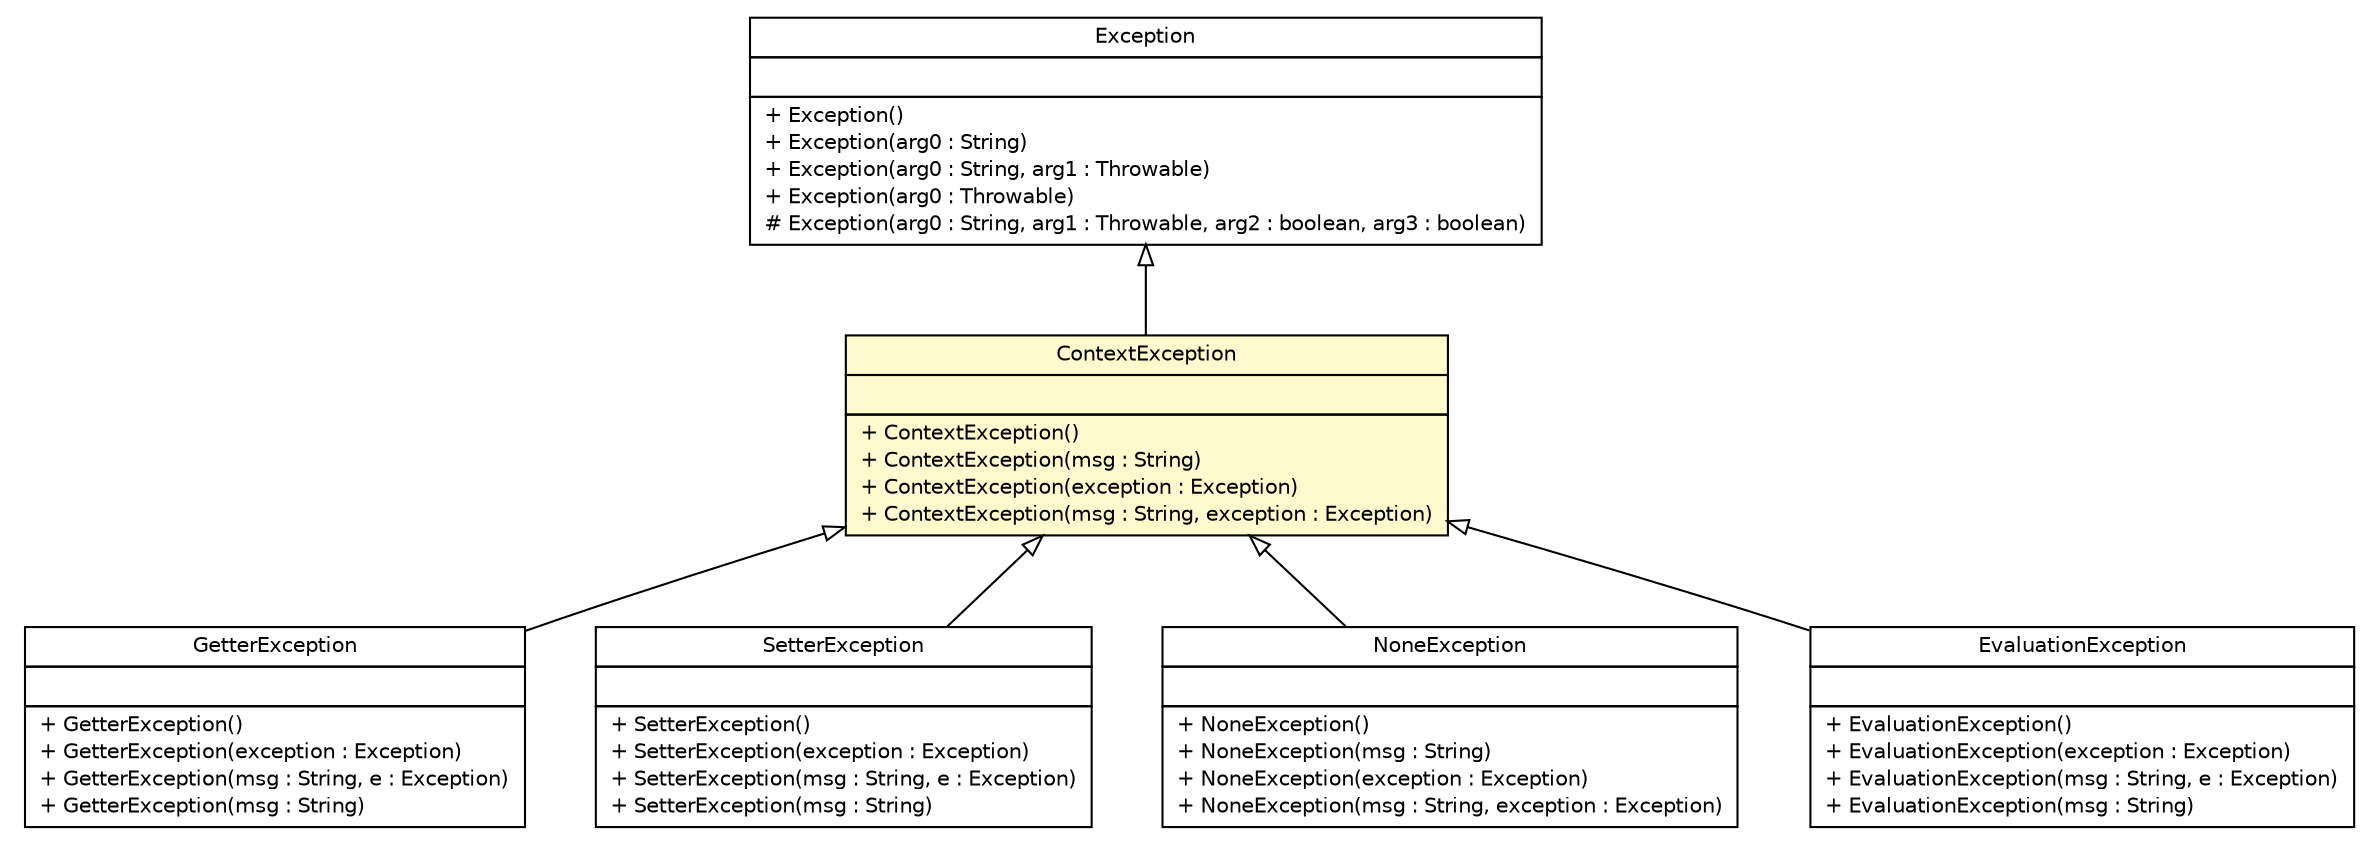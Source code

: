 #!/usr/local/bin/dot
#
# Class diagram 
# Generated by UMLGraph version R5_6 (http://www.umlgraph.org/)
#

digraph G {
	edge [fontname="Helvetica",fontsize=10,labelfontname="Helvetica",labelfontsize=10];
	node [fontname="Helvetica",fontsize=10,shape=plaintext];
	nodesep=0.25;
	ranksep=0.5;
	// sorcer.service.GetterException
	c178113 [label=<<table title="sorcer.service.GetterException" border="0" cellborder="1" cellspacing="0" cellpadding="2" port="p" href="./GetterException.html">
		<tr><td><table border="0" cellspacing="0" cellpadding="1">
<tr><td align="center" balign="center"> GetterException </td></tr>
		</table></td></tr>
		<tr><td><table border="0" cellspacing="0" cellpadding="1">
<tr><td align="left" balign="left">  </td></tr>
		</table></td></tr>
		<tr><td><table border="0" cellspacing="0" cellpadding="1">
<tr><td align="left" balign="left"> + GetterException() </td></tr>
<tr><td align="left" balign="left"> + GetterException(exception : Exception) </td></tr>
<tr><td align="left" balign="left"> + GetterException(msg : String, e : Exception) </td></tr>
<tr><td align="left" balign="left"> + GetterException(msg : String) </td></tr>
		</table></td></tr>
		</table>>, URL="./GetterException.html", fontname="Helvetica", fontcolor="black", fontsize=10.0];
	// sorcer.service.SetterException
	c178142 [label=<<table title="sorcer.service.SetterException" border="0" cellborder="1" cellspacing="0" cellpadding="2" port="p" href="./SetterException.html">
		<tr><td><table border="0" cellspacing="0" cellpadding="1">
<tr><td align="center" balign="center"> SetterException </td></tr>
		</table></td></tr>
		<tr><td><table border="0" cellspacing="0" cellpadding="1">
<tr><td align="left" balign="left">  </td></tr>
		</table></td></tr>
		<tr><td><table border="0" cellspacing="0" cellpadding="1">
<tr><td align="left" balign="left"> + SetterException() </td></tr>
<tr><td align="left" balign="left"> + SetterException(exception : Exception) </td></tr>
<tr><td align="left" balign="left"> + SetterException(msg : String, e : Exception) </td></tr>
<tr><td align="left" balign="left"> + SetterException(msg : String) </td></tr>
		</table></td></tr>
		</table>>, URL="./SetterException.html", fontname="Helvetica", fontcolor="black", fontsize=10.0];
	// sorcer.service.NoneException
	c178155 [label=<<table title="sorcer.service.NoneException" border="0" cellborder="1" cellspacing="0" cellpadding="2" port="p" href="./NoneException.html">
		<tr><td><table border="0" cellspacing="0" cellpadding="1">
<tr><td align="center" balign="center"> NoneException </td></tr>
		</table></td></tr>
		<tr><td><table border="0" cellspacing="0" cellpadding="1">
<tr><td align="left" balign="left">  </td></tr>
		</table></td></tr>
		<tr><td><table border="0" cellspacing="0" cellpadding="1">
<tr><td align="left" balign="left"> + NoneException() </td></tr>
<tr><td align="left" balign="left"> + NoneException(msg : String) </td></tr>
<tr><td align="left" balign="left"> + NoneException(exception : Exception) </td></tr>
<tr><td align="left" balign="left"> + NoneException(msg : String, exception : Exception) </td></tr>
		</table></td></tr>
		</table>>, URL="./NoneException.html", fontname="Helvetica", fontcolor="black", fontsize=10.0];
	// sorcer.service.EvaluationException
	c178165 [label=<<table title="sorcer.service.EvaluationException" border="0" cellborder="1" cellspacing="0" cellpadding="2" port="p" href="./EvaluationException.html">
		<tr><td><table border="0" cellspacing="0" cellpadding="1">
<tr><td align="center" balign="center"> EvaluationException </td></tr>
		</table></td></tr>
		<tr><td><table border="0" cellspacing="0" cellpadding="1">
<tr><td align="left" balign="left">  </td></tr>
		</table></td></tr>
		<tr><td><table border="0" cellspacing="0" cellpadding="1">
<tr><td align="left" balign="left"> + EvaluationException() </td></tr>
<tr><td align="left" balign="left"> + EvaluationException(exception : Exception) </td></tr>
<tr><td align="left" balign="left"> + EvaluationException(msg : String, e : Exception) </td></tr>
<tr><td align="left" balign="left"> + EvaluationException(msg : String) </td></tr>
		</table></td></tr>
		</table>>, URL="./EvaluationException.html", fontname="Helvetica", fontcolor="black", fontsize=10.0];
	// sorcer.service.ContextException
	c178168 [label=<<table title="sorcer.service.ContextException" border="0" cellborder="1" cellspacing="0" cellpadding="2" port="p" bgcolor="lemonChiffon" href="./ContextException.html">
		<tr><td><table border="0" cellspacing="0" cellpadding="1">
<tr><td align="center" balign="center"> ContextException </td></tr>
		</table></td></tr>
		<tr><td><table border="0" cellspacing="0" cellpadding="1">
<tr><td align="left" balign="left">  </td></tr>
		</table></td></tr>
		<tr><td><table border="0" cellspacing="0" cellpadding="1">
<tr><td align="left" balign="left"> + ContextException() </td></tr>
<tr><td align="left" balign="left"> + ContextException(msg : String) </td></tr>
<tr><td align="left" balign="left"> + ContextException(exception : Exception) </td></tr>
<tr><td align="left" balign="left"> + ContextException(msg : String, exception : Exception) </td></tr>
		</table></td></tr>
		</table>>, URL="./ContextException.html", fontname="Helvetica", fontcolor="black", fontsize=10.0];
	//sorcer.service.GetterException extends sorcer.service.ContextException
	c178168:p -> c178113:p [dir=back,arrowtail=empty];
	//sorcer.service.SetterException extends sorcer.service.ContextException
	c178168:p -> c178142:p [dir=back,arrowtail=empty];
	//sorcer.service.NoneException extends sorcer.service.ContextException
	c178168:p -> c178155:p [dir=back,arrowtail=empty];
	//sorcer.service.EvaluationException extends sorcer.service.ContextException
	c178168:p -> c178165:p [dir=back,arrowtail=empty];
	//sorcer.service.ContextException extends java.lang.Exception
	c178637:p -> c178168:p [dir=back,arrowtail=empty];
	// java.lang.Exception
	c178637 [label=<<table title="java.lang.Exception" border="0" cellborder="1" cellspacing="0" cellpadding="2" port="p" href="http://docs.oracle.com/javase/7/docs/api/java/lang/Exception.html">
		<tr><td><table border="0" cellspacing="0" cellpadding="1">
<tr><td align="center" balign="center"> Exception </td></tr>
		</table></td></tr>
		<tr><td><table border="0" cellspacing="0" cellpadding="1">
<tr><td align="left" balign="left">  </td></tr>
		</table></td></tr>
		<tr><td><table border="0" cellspacing="0" cellpadding="1">
<tr><td align="left" balign="left"> + Exception() </td></tr>
<tr><td align="left" balign="left"> + Exception(arg0 : String) </td></tr>
<tr><td align="left" balign="left"> + Exception(arg0 : String, arg1 : Throwable) </td></tr>
<tr><td align="left" balign="left"> + Exception(arg0 : Throwable) </td></tr>
<tr><td align="left" balign="left"> # Exception(arg0 : String, arg1 : Throwable, arg2 : boolean, arg3 : boolean) </td></tr>
		</table></td></tr>
		</table>>, URL="http://docs.oracle.com/javase/7/docs/api/java/lang/Exception.html", fontname="Helvetica", fontcolor="black", fontsize=10.0];
}

